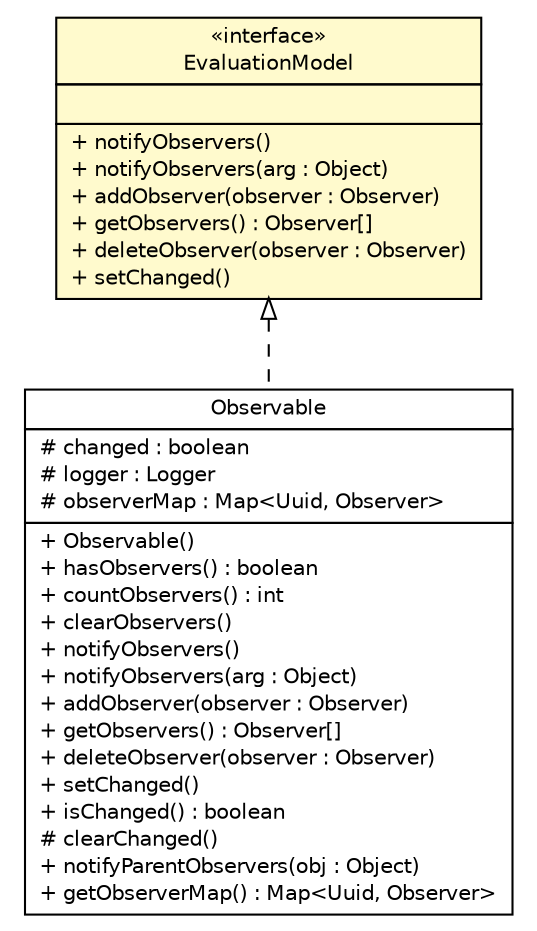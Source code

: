 #!/usr/local/bin/dot
#
# Class diagram 
# Generated by UMLGraph version R5_6 (http://www.umlgraph.org/)
#

digraph G {
	edge [fontname="Helvetica",fontsize=10,labelfontname="Helvetica",labelfontsize=10];
	node [fontname="Helvetica",fontsize=10,shape=plaintext];
	nodesep=0.25;
	ranksep=0.5;
	// sorcer.vfe.EvaluationModel
	c212217 [label=<<table title="sorcer.vfe.EvaluationModel" border="0" cellborder="1" cellspacing="0" cellpadding="2" port="p" bgcolor="lemonChiffon" href="./EvaluationModel.html">
		<tr><td><table border="0" cellspacing="0" cellpadding="1">
<tr><td align="center" balign="center"> &#171;interface&#187; </td></tr>
<tr><td align="center" balign="center"> EvaluationModel </td></tr>
		</table></td></tr>
		<tr><td><table border="0" cellspacing="0" cellpadding="1">
<tr><td align="left" balign="left">  </td></tr>
		</table></td></tr>
		<tr><td><table border="0" cellspacing="0" cellpadding="1">
<tr><td align="left" balign="left"> + notifyObservers() </td></tr>
<tr><td align="left" balign="left"> + notifyObservers(arg : Object) </td></tr>
<tr><td align="left" balign="left"> + addObserver(observer : Observer) </td></tr>
<tr><td align="left" balign="left"> + getObservers() : Observer[] </td></tr>
<tr><td align="left" balign="left"> + deleteObserver(observer : Observer) </td></tr>
<tr><td align="left" balign="left"> + setChanged() </td></tr>
		</table></td></tr>
		</table>>, URL="./EvaluationModel.html", fontname="Helvetica", fontcolor="black", fontsize=10.0];
	// sorcer.vfe.Observable
	c212220 [label=<<table title="sorcer.vfe.Observable" border="0" cellborder="1" cellspacing="0" cellpadding="2" port="p" href="./Observable.html">
		<tr><td><table border="0" cellspacing="0" cellpadding="1">
<tr><td align="center" balign="center"> Observable </td></tr>
		</table></td></tr>
		<tr><td><table border="0" cellspacing="0" cellpadding="1">
<tr><td align="left" balign="left"> # changed : boolean </td></tr>
<tr><td align="left" balign="left"> # logger : Logger </td></tr>
<tr><td align="left" balign="left"> # observerMap : Map&lt;Uuid, Observer&gt; </td></tr>
		</table></td></tr>
		<tr><td><table border="0" cellspacing="0" cellpadding="1">
<tr><td align="left" balign="left"> + Observable() </td></tr>
<tr><td align="left" balign="left"> + hasObservers() : boolean </td></tr>
<tr><td align="left" balign="left"> + countObservers() : int </td></tr>
<tr><td align="left" balign="left"> + clearObservers() </td></tr>
<tr><td align="left" balign="left"> + notifyObservers() </td></tr>
<tr><td align="left" balign="left"> + notifyObservers(arg : Object) </td></tr>
<tr><td align="left" balign="left"> + addObserver(observer : Observer) </td></tr>
<tr><td align="left" balign="left"> + getObservers() : Observer[] </td></tr>
<tr><td align="left" balign="left"> + deleteObserver(observer : Observer) </td></tr>
<tr><td align="left" balign="left"> + setChanged() </td></tr>
<tr><td align="left" balign="left"> + isChanged() : boolean </td></tr>
<tr><td align="left" balign="left"> # clearChanged() </td></tr>
<tr><td align="left" balign="left"> + notifyParentObservers(obj : Object) </td></tr>
<tr><td align="left" balign="left"> + getObserverMap() : Map&lt;Uuid, Observer&gt; </td></tr>
		</table></td></tr>
		</table>>, URL="./Observable.html", fontname="Helvetica", fontcolor="black", fontsize=10.0];
	//sorcer.vfe.Observable implements sorcer.vfe.EvaluationModel
	c212217:p -> c212220:p [dir=back,arrowtail=empty,style=dashed];
}

